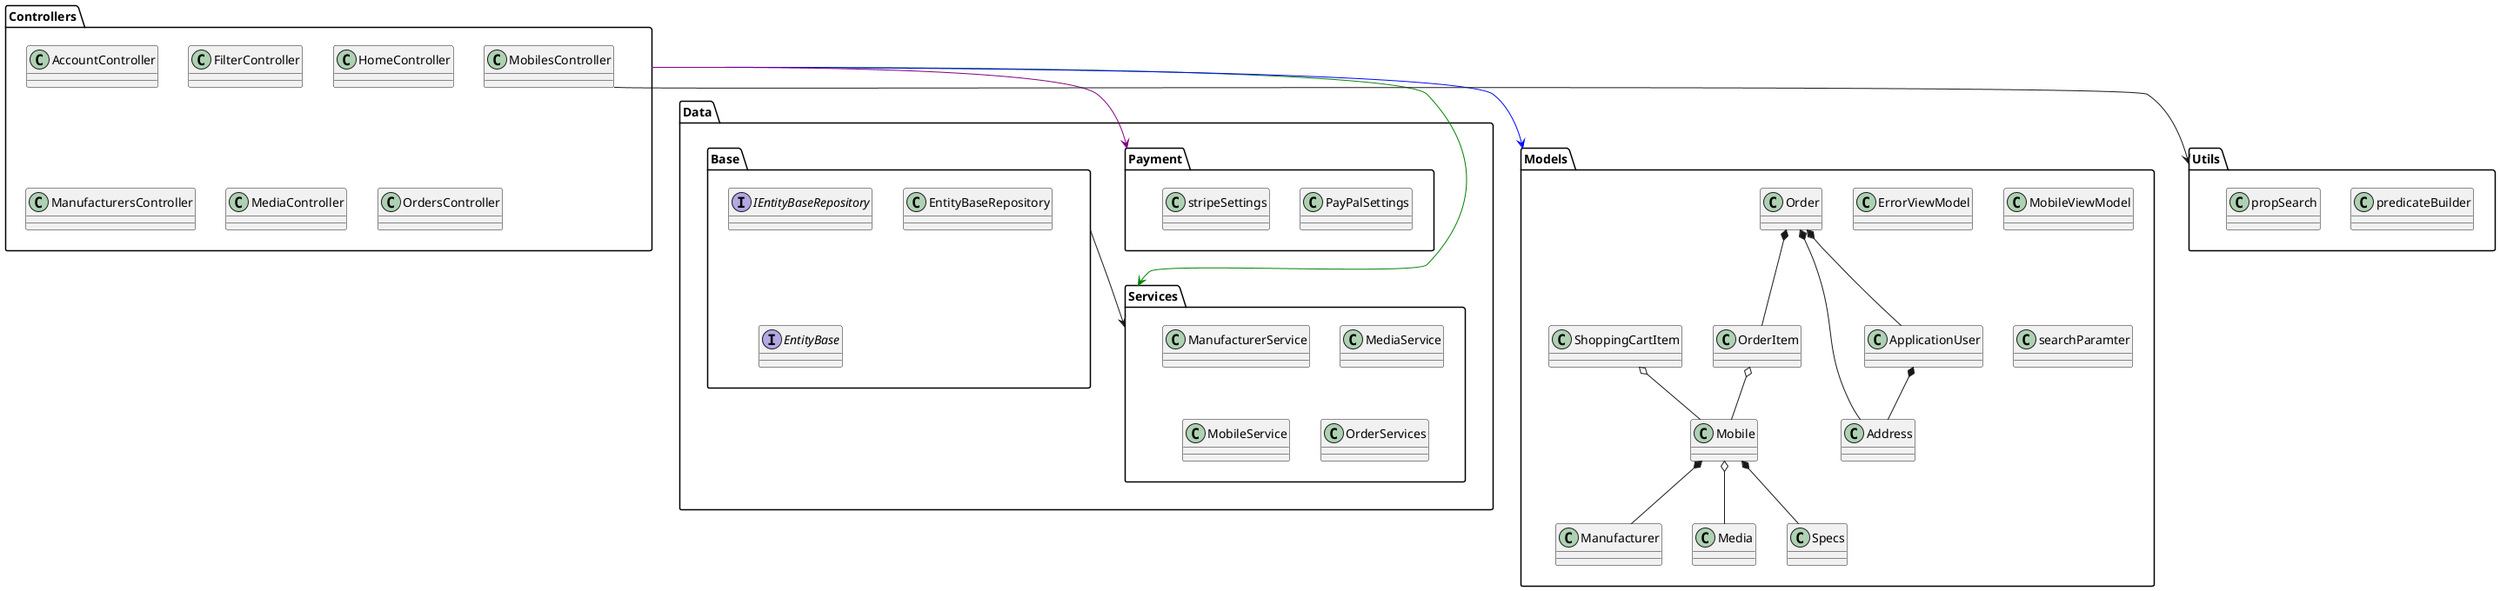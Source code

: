 @startuml components_diagram

package Data {
    package Payment {
        class PayPalSettings
        class stripeSettings
    }
    package Services {
        class ManufacturerService
        class MediaService
        class MobileService
        class OrderServices
    }
    package Base {
        interface IEntityBaseRepository
        class EntityBaseRepository
        interface EntityBase
    }
    Base --> Services
}

package Controllers {
    class AccountController
    class FilterController
    class HomeController
    class ManufacturersController
    class MediaController
    class MobilesController
    class OrdersController
}



Controllers -[#Green]-> Services
Controllers -[#Blue]-> Models
Controllers -[#Purple]-> Payment
MobilesController --> Utils

Package Models {
    class Address
    class ApplicationUser
    class ErrorViewModel
    class Manufacturer
    class Media
    class Mobile
    class MobileViewModel
    class Order
    class OrderItem
    class searchParamter
    class ShoppingCartItem
    class Specs
    Mobile            *-- Specs           
    Mobile            *-- Manufacturer    
    Mobile            o-- Media           
    ShoppingCartItem  o--  Mobile          
    Order             *-- ApplicationUser 
    Order             *-- OrderItem       
    OrderItem         o-- Mobile
    ApplicationUser   *-- Address
    Order             *-- Address

}

Package Utils {
    class predicateBuilder
    class propSearch
}